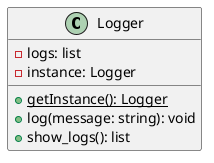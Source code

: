 @startuml
class Logger {
  -logs: list
  -instance: Logger
  {static} +getInstance(): Logger
  +log(message: string): void
  +show_logs(): list
}
@enduml
